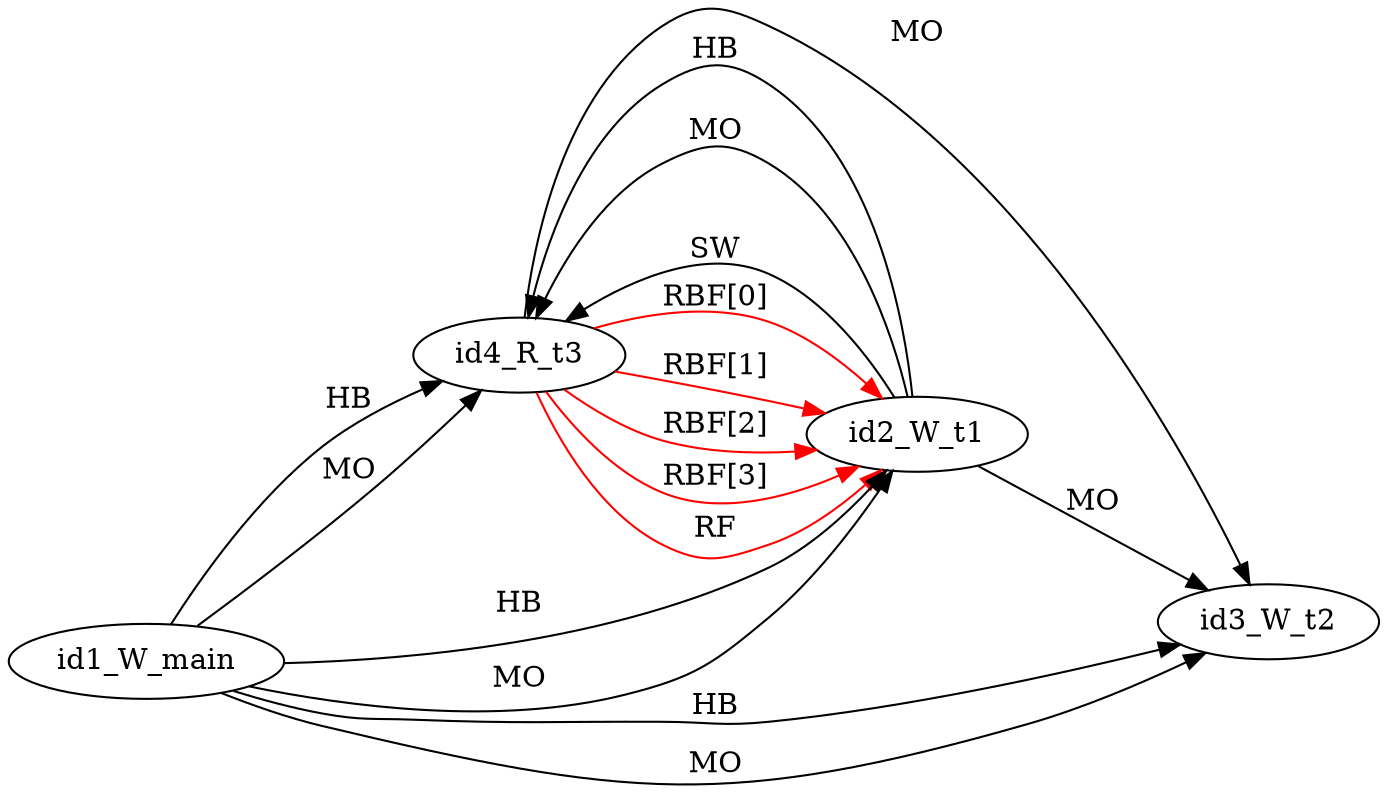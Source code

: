 digraph memory_model {
rankdir=LR;
id4_R_t3 -> id2_W_t1 [label = "RBF[0]", color="red"];
id4_R_t3 -> id2_W_t1 [label = "RBF[1]", color="red"];
id4_R_t3 -> id2_W_t1 [label = "RBF[2]", color="red"];
id4_R_t3 -> id2_W_t1 [label = "RBF[3]", color="red"];
id4_R_t3 -> id2_W_t1 [label = "RF", color="red"];
id1_W_main -> id2_W_t1 [label = "HB", color="black"];
id1_W_main -> id3_W_t2 [label = "HB", color="black"];
id1_W_main -> id4_R_t3 [label = "HB", color="black"];
id2_W_t1 -> id4_R_t3 [label = "HB", color="black"];
id1_W_main -> id2_W_t1 [label = "MO", color="black"];
id1_W_main -> id3_W_t2 [label = "MO", color="black"];
id1_W_main -> id4_R_t3 [label = "MO", color="black"];
id2_W_t1 -> id3_W_t2 [label = "MO", color="black"];
id2_W_t1 -> id4_R_t3 [label = "MO", color="black"];
id4_R_t3 -> id3_W_t2 [label = "MO", color="black"];
id2_W_t1 -> id4_R_t3 [label = "SW", color="black"];
}
